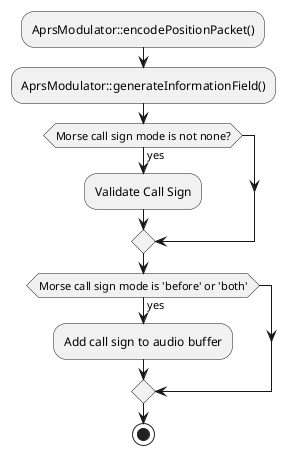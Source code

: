 @startuml

:AprsModulator::encodePositionPacket();
:AprsModulator::generateInformationField();

if (Morse call sign mode is not none?) then (yes)
  :Validate Call Sign;
endif

if (Morse call sign mode is 'before' or 'both') then (yes)
  :Add call sign to audio buffer;
endif

stop

@enduml